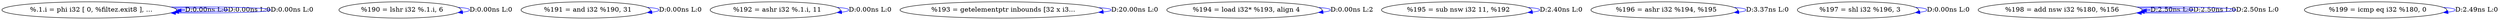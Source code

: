 digraph {
Node0x3162d20[label="  %.1.i = phi i32 [ 0, %filtez.exit8 ], ..."];
Node0x3162d20 -> Node0x3162d20[label="D:0.00ns L:0",color=blue];
Node0x3162d20 -> Node0x3162d20[label="D:0.00ns L:0",color=blue];
Node0x3162d20 -> Node0x3162d20[label="D:0.00ns L:0",color=blue];
Node0x3162ee0[label="  %190 = lshr i32 %.1.i, 6"];
Node0x3162ee0 -> Node0x3162ee0[label="D:0.00ns L:0",color=blue];
Node0x3162fc0[label="  %191 = and i32 %190, 31"];
Node0x3162fc0 -> Node0x3162fc0[label="D:0.00ns L:0",color=blue];
Node0x31630a0[label="  %192 = ashr i32 %.1.i, 11"];
Node0x31630a0 -> Node0x31630a0[label="D:0.00ns L:0",color=blue];
Node0x3163180[label="  %193 = getelementptr inbounds [32 x i3..."];
Node0x3163180 -> Node0x3163180[label="D:20.00ns L:0",color=blue];
Node0x3163260[label="  %194 = load i32* %193, align 4"];
Node0x3163260 -> Node0x3163260[label="D:0.00ns L:2",color=blue];
Node0x3163340[label="  %195 = sub nsw i32 11, %192"];
Node0x3163340 -> Node0x3163340[label="D:2.40ns L:0",color=blue];
Node0x3163420[label="  %196 = ashr i32 %194, %195"];
Node0x3163420 -> Node0x3163420[label="D:3.37ns L:0",color=blue];
Node0x3163500[label="  %197 = shl i32 %196, 3"];
Node0x3163500 -> Node0x3163500[label="D:0.00ns L:0",color=blue];
Node0x31636c0[label="  %198 = add nsw i32 %180, %156"];
Node0x31636c0 -> Node0x31636c0[label="D:2.50ns L:0",color=blue];
Node0x31636c0 -> Node0x31636c0[label="D:2.50ns L:0",color=blue];
Node0x31636c0 -> Node0x31636c0[label="D:2.50ns L:0",color=blue];
Node0x31637e0[label="  %199 = icmp eq i32 %180, 0"];
Node0x31637e0 -> Node0x31637e0[label="D:2.49ns L:0",color=blue];
}
